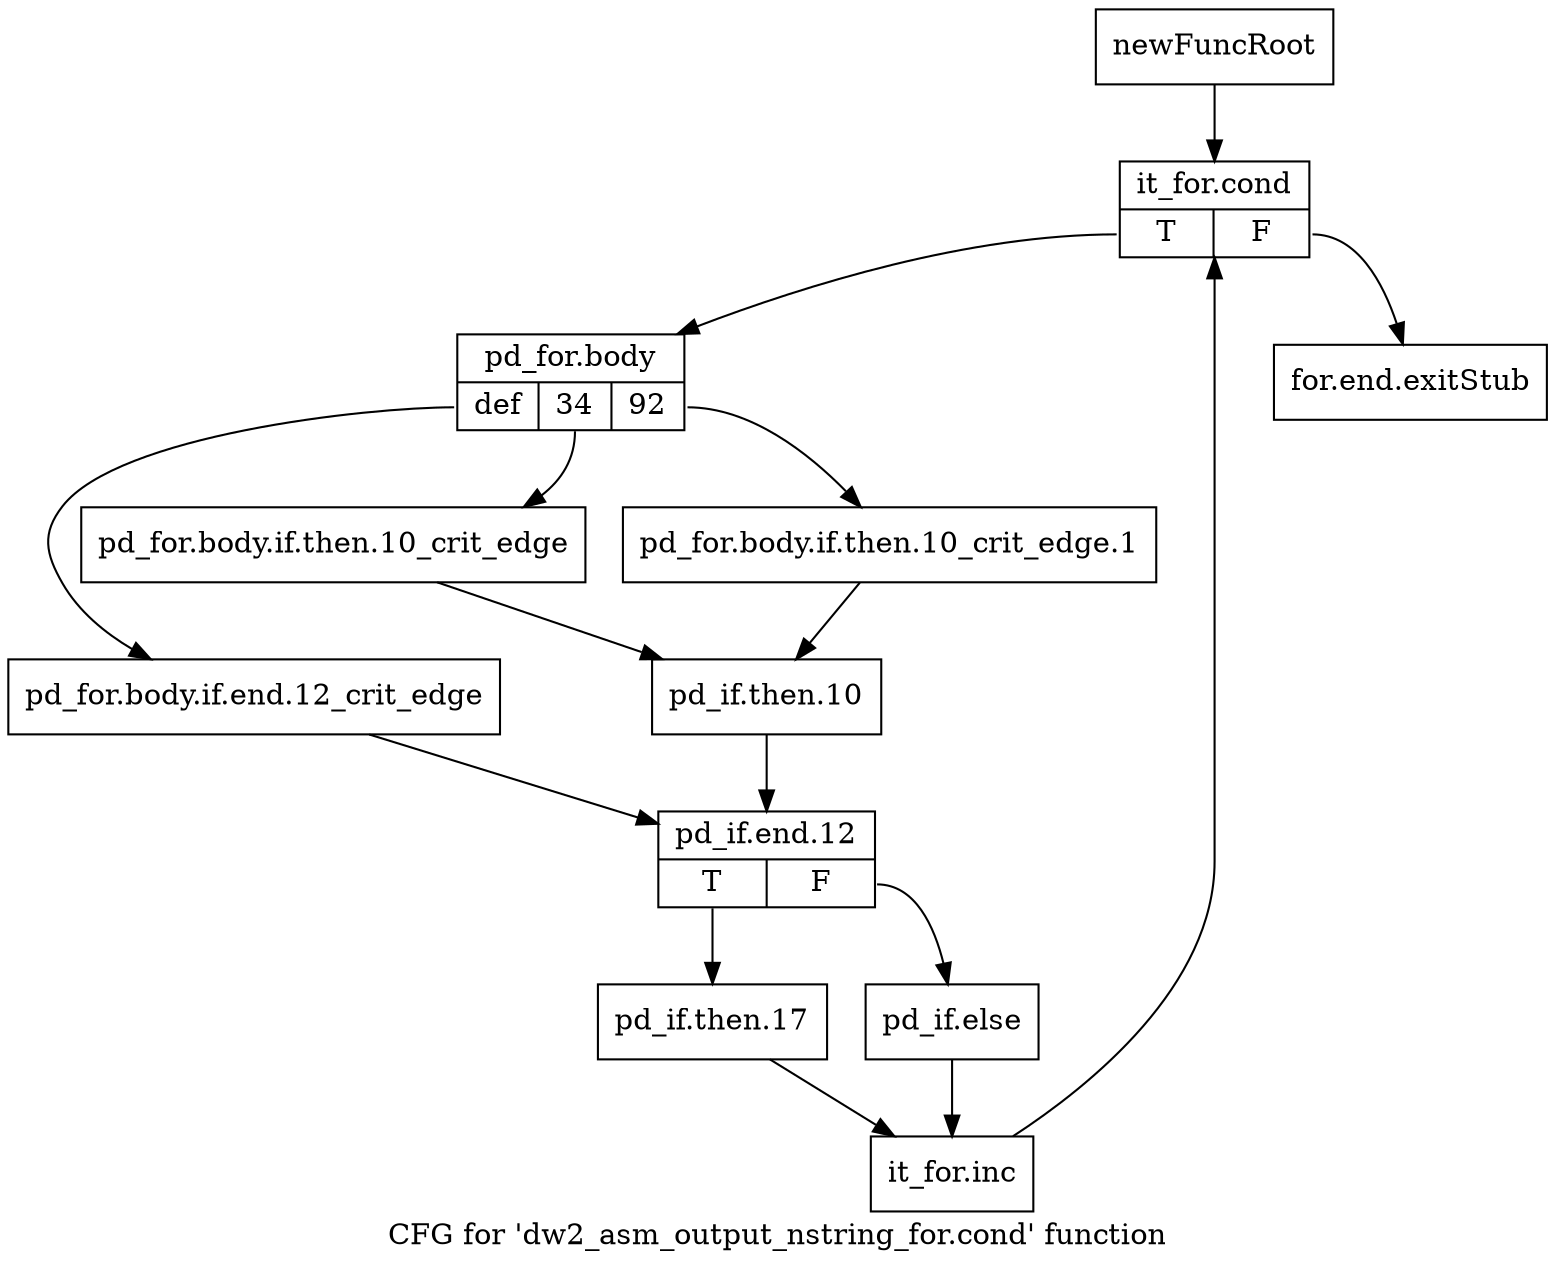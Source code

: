 digraph "CFG for 'dw2_asm_output_nstring_for.cond' function" {
	label="CFG for 'dw2_asm_output_nstring_for.cond' function";

	Node0xaba4f50 [shape=record,label="{newFuncRoot}"];
	Node0xaba4f50 -> Node0xaba4ff0;
	Node0xaba4fa0 [shape=record,label="{for.end.exitStub}"];
	Node0xaba4ff0 [shape=record,label="{it_for.cond|{<s0>T|<s1>F}}"];
	Node0xaba4ff0:s0 -> Node0xaba5040;
	Node0xaba4ff0:s1 -> Node0xaba4fa0;
	Node0xaba5040 [shape=record,label="{pd_for.body|{<s0>def|<s1>34|<s2>92}}"];
	Node0xaba5040:s0 -> Node0xaba5180;
	Node0xaba5040:s1 -> Node0xaba50e0;
	Node0xaba5040:s2 -> Node0xaba5090;
	Node0xaba5090 [shape=record,label="{pd_for.body.if.then.10_crit_edge.1}"];
	Node0xaba5090 -> Node0xaba5130;
	Node0xaba50e0 [shape=record,label="{pd_for.body.if.then.10_crit_edge}"];
	Node0xaba50e0 -> Node0xaba5130;
	Node0xaba5130 [shape=record,label="{pd_if.then.10}"];
	Node0xaba5130 -> Node0xaba51d0;
	Node0xaba5180 [shape=record,label="{pd_for.body.if.end.12_crit_edge}"];
	Node0xaba5180 -> Node0xaba51d0;
	Node0xaba51d0 [shape=record,label="{pd_if.end.12|{<s0>T|<s1>F}}"];
	Node0xaba51d0:s0 -> Node0xaba5270;
	Node0xaba51d0:s1 -> Node0xaba5220;
	Node0xaba5220 [shape=record,label="{pd_if.else}"];
	Node0xaba5220 -> Node0xaba52c0;
	Node0xaba5270 [shape=record,label="{pd_if.then.17}"];
	Node0xaba5270 -> Node0xaba52c0;
	Node0xaba52c0 [shape=record,label="{it_for.inc}"];
	Node0xaba52c0 -> Node0xaba4ff0;
}

